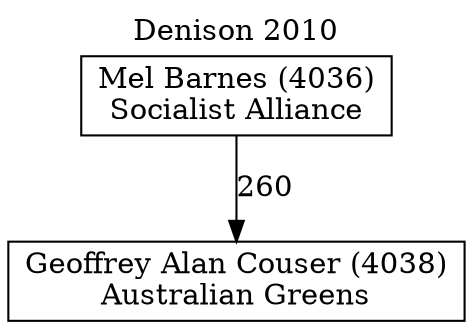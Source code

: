 // House preference flow
digraph "Geoffrey Alan Couser (4038)_Denison_2010" {
	graph [label="Denison 2010" labelloc=t mclimit=10]
	node [shape=box]
	"Geoffrey Alan Couser (4038)" [label="Geoffrey Alan Couser (4038)
Australian Greens"]
	"Mel Barnes (4036)" [label="Mel Barnes (4036)
Socialist Alliance"]
	"Mel Barnes (4036)" [label="Mel Barnes (4036)
Socialist Alliance"]
	"Mel Barnes (4036)" -> "Geoffrey Alan Couser (4038)" [label=260]
}
